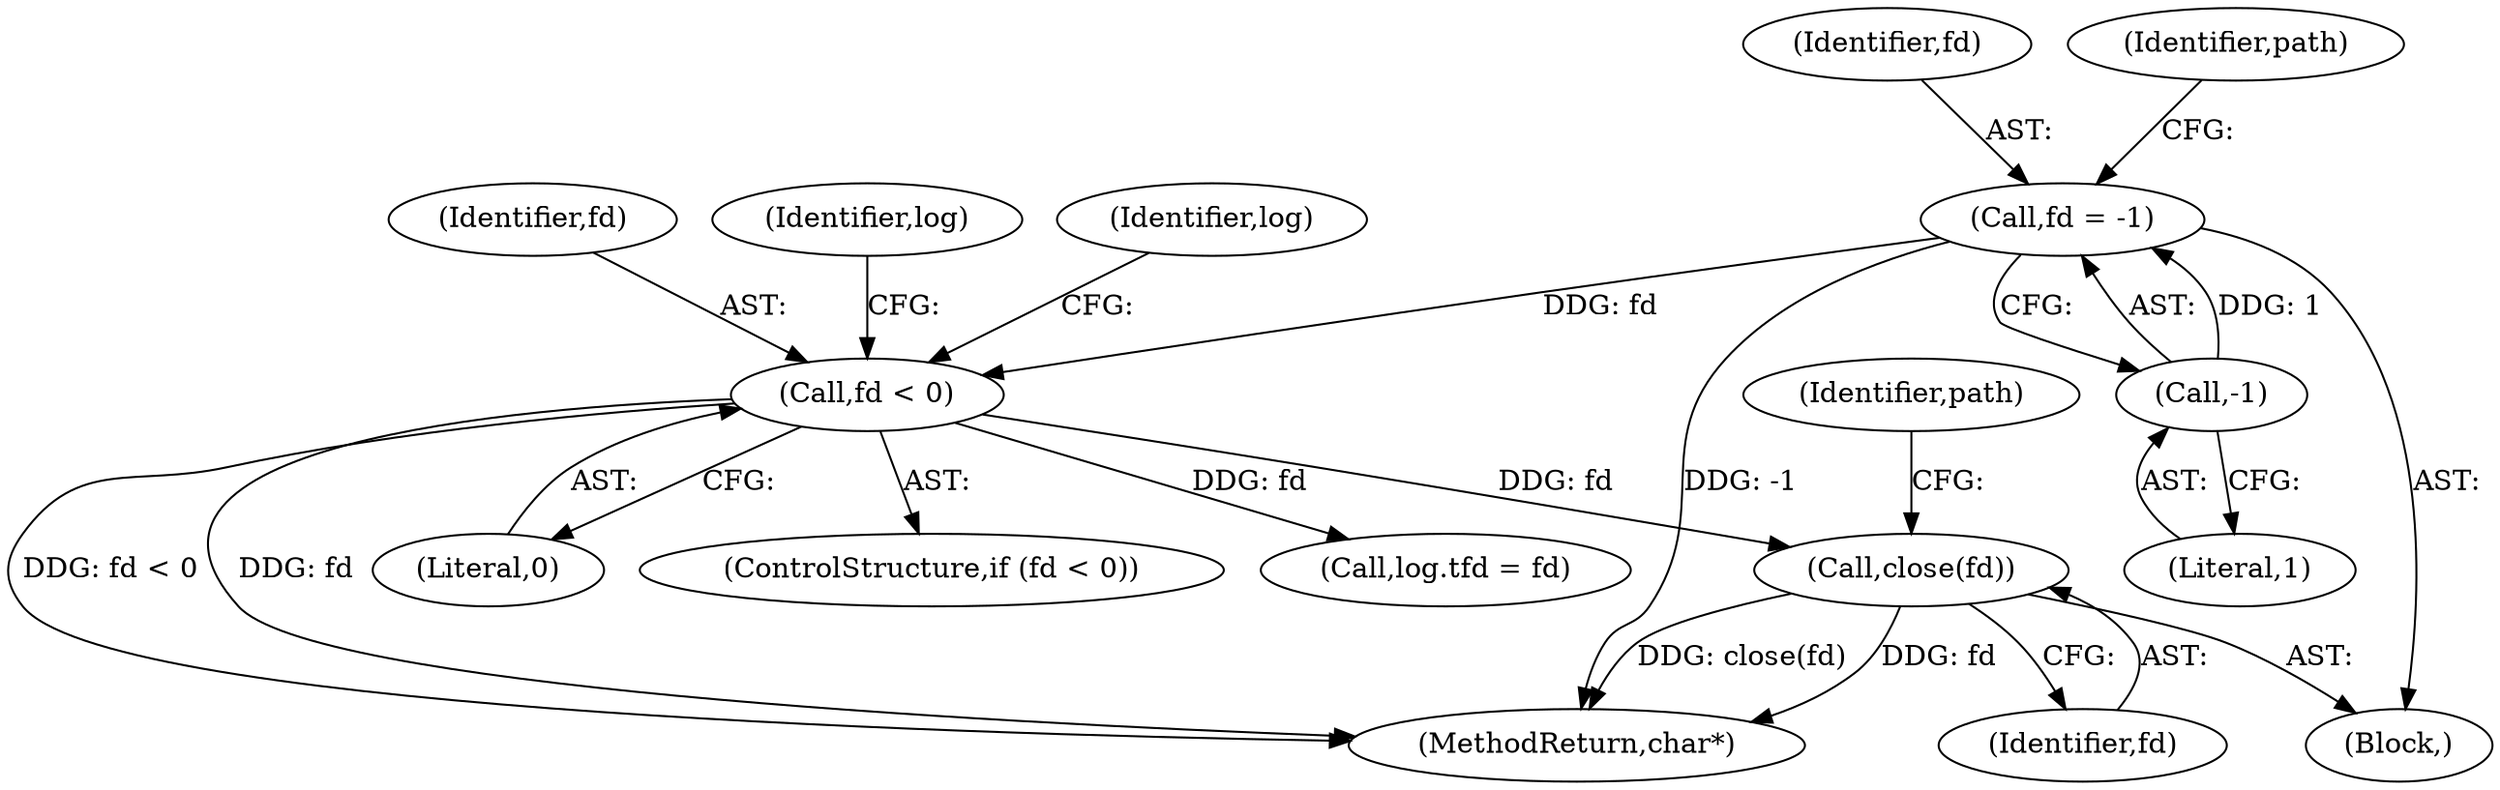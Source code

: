 digraph "0_Android_81df1cc77722000f8d0025c1ab00ced123aa573c@API" {
"1000234" [label="(Call,close(fd))"];
"1000187" [label="(Call,fd < 0)"];
"1000159" [label="(Call,fd = -1)"];
"1000161" [label="(Call,-1)"];
"1000186" [label="(ControlStructure,if (fd < 0))"];
"1000234" [label="(Call,close(fd))"];
"1000109" [label="(Block,)"];
"1000162" [label="(Literal,1)"];
"1000161" [label="(Call,-1)"];
"1000188" [label="(Identifier,fd)"];
"1000202" [label="(Call,log.tfd = fd)"];
"1000159" [label="(Call,fd = -1)"];
"1000160" [label="(Identifier,fd)"];
"1000237" [label="(Identifier,path)"];
"1000193" [label="(Identifier,log)"];
"1000204" [label="(Identifier,log)"];
"1000165" [label="(Identifier,path)"];
"1000238" [label="(MethodReturn,char*)"];
"1000189" [label="(Literal,0)"];
"1000235" [label="(Identifier,fd)"];
"1000187" [label="(Call,fd < 0)"];
"1000234" -> "1000109"  [label="AST: "];
"1000234" -> "1000235"  [label="CFG: "];
"1000235" -> "1000234"  [label="AST: "];
"1000237" -> "1000234"  [label="CFG: "];
"1000234" -> "1000238"  [label="DDG: fd"];
"1000234" -> "1000238"  [label="DDG: close(fd)"];
"1000187" -> "1000234"  [label="DDG: fd"];
"1000187" -> "1000186"  [label="AST: "];
"1000187" -> "1000189"  [label="CFG: "];
"1000188" -> "1000187"  [label="AST: "];
"1000189" -> "1000187"  [label="AST: "];
"1000193" -> "1000187"  [label="CFG: "];
"1000204" -> "1000187"  [label="CFG: "];
"1000187" -> "1000238"  [label="DDG: fd"];
"1000187" -> "1000238"  [label="DDG: fd < 0"];
"1000159" -> "1000187"  [label="DDG: fd"];
"1000187" -> "1000202"  [label="DDG: fd"];
"1000159" -> "1000109"  [label="AST: "];
"1000159" -> "1000161"  [label="CFG: "];
"1000160" -> "1000159"  [label="AST: "];
"1000161" -> "1000159"  [label="AST: "];
"1000165" -> "1000159"  [label="CFG: "];
"1000159" -> "1000238"  [label="DDG: -1"];
"1000161" -> "1000159"  [label="DDG: 1"];
"1000161" -> "1000162"  [label="CFG: "];
"1000162" -> "1000161"  [label="AST: "];
}

